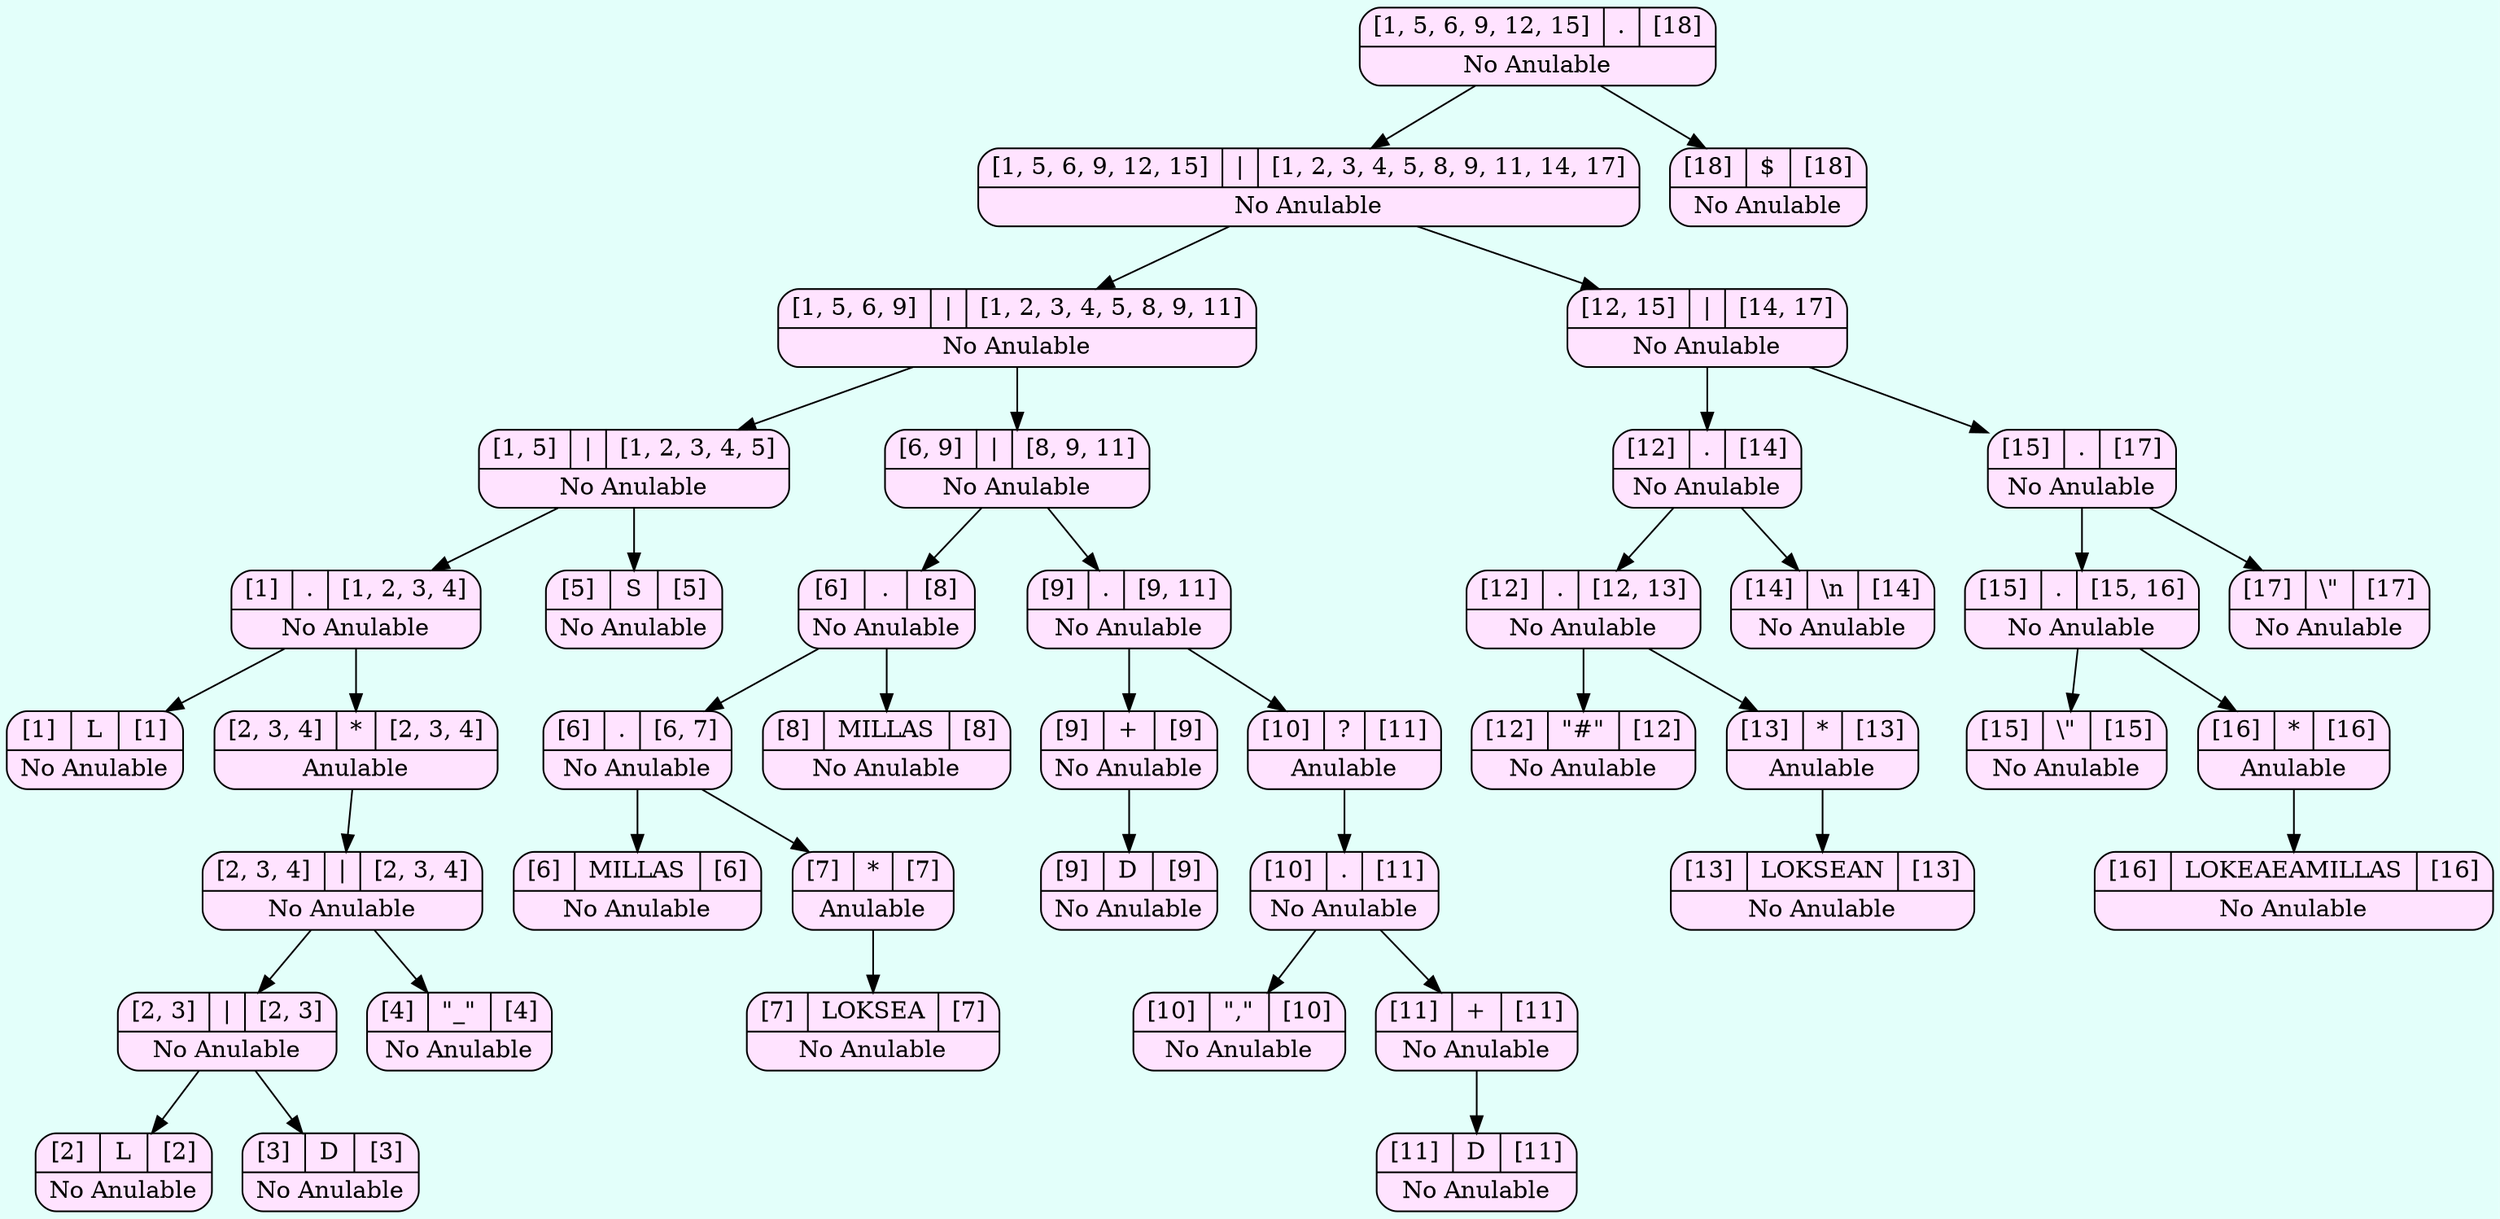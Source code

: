 digraph structs {
  bgcolor = "#E3FFFA"
   node [shape=Mrecord fillcolor="#FFE3FF" style =filled];
    struct690631499    [label="{{[1, 5, 6, 9, 12, 15]|<here>.|[18]}|No Anulable}"];
    struct690631499-> struct1401339950
    struct1401339950    [label="{{[1, 5, 6, 9, 12, 15]|<here>\||[1, 2, 3, 4, 5, 8, 9, 11, 14, 17]}|No Anulable}"];
    struct1401339950-> struct1786999538
    struct1786999538    [label="{{[1, 5, 6, 9]|<here>\||[1, 2, 3, 4, 5, 8, 9, 11]}|No Anulable}"];
    struct1786999538-> struct126320354
    struct126320354    [label="{{[1, 5]|<here>\||[1, 2, 3, 4, 5]}|No Anulable}"];
    struct126320354-> struct2144318770
    struct2144318770    [label="{{[1]|<here>.|[1, 2, 3, 4]}|No Anulable}"];
    struct2144318770-> struct447581525
    struct447581525    [label="{{[1]|<here>L|[1]}|No Anulable}"];
    struct2144318770-> struct1799907344
    struct1799907344    [label="{{[2, 3, 4]|<here>*|[2, 3, 4]}|Anulable}"];
    struct1799907344-> struct1468300277
    struct1468300277    [label="{{[2, 3, 4]|<here>\||[2, 3, 4]}|No Anulable}"];
    struct1468300277-> struct1440752146
    struct1440752146    [label="{{[2, 3]|<here>\||[2, 3]}|No Anulable}"];
    struct1440752146-> struct600955614
    struct600955614    [label="{{[2]|<here>L|[2]}|No Anulable}"];
    struct1440752146-> struct200359516
    struct200359516    [label="{{[3]|<here>D|[3]}|No Anulable}"];
    struct1468300277-> struct2136913668
    struct2136913668    [label="{{[4]|<here>\"_\"|[4]}|No Anulable}"];
    struct126320354-> struct729475663
    struct729475663    [label="{{[5]|<here>S|[5]}|No Anulable}"];
    struct1786999538-> struct114344660
    struct114344660    [label="{{[6, 9]|<here>\||[8, 9, 11]}|No Anulable}"];
    struct114344660-> struct72421260
    struct72421260    [label="{{[6]|<here>.|[8]}|No Anulable}"];
    struct72421260-> struct247299733
    struct247299733    [label="{{[6]|<here>.|[6, 7]}|No Anulable}"];
    struct247299733-> struct1919534495
    struct1919534495    [label="{{[6]|<here>MILLAS|[6]}|No Anulable}"];
    struct247299733-> struct1924104036
    struct1924104036    [label="{{[7]|<here>*|[7]}|Anulable}"];
    struct1924104036-> struct2114855890
    struct2114855890    [label="{{[7]|<here>LOKSEA|[7]}|No Anulable}"];
    struct72421260-> struct463647568
    struct463647568    [label="{{[8]|<here>MILLAS|[8]}|No Anulable}"];
    struct114344660-> struct660330630
    struct660330630    [label="{{[9]|<here>.|[9, 11]}|No Anulable}"];
    struct660330630-> struct780588886
    struct780588886    [label="{{[9]|<here>+|[9]}|No Anulable}"];
    struct780588886-> struct563700199
    struct563700199    [label="{{[9]|<here>D|[9]}|No Anulable}"];
    struct660330630-> struct791641783
    struct791641783    [label="{{[10]|<here>?|[11]}|Anulable}"];
    struct791641783-> struct1447627836
    struct1447627836    [label="{{[10]|<here>.|[11]}|No Anulable}"];
    struct1447627836-> struct1324174788
    struct1324174788    [label="{{[10]|<here>\",\"|[10]}|No Anulable}"];
    struct1447627836-> struct605129639
    struct605129639    [label="{{[11]|<here>+|[11]}|No Anulable}"];
    struct605129639-> struct1889506132
    struct1889506132    [label="{{[11]|<here>D|[11]}|No Anulable}"];
    struct1401339950-> struct1848203671
    struct1848203671    [label="{{[12, 15]|<here>\||[14, 17]}|No Anulable}"];
    struct1848203671-> struct1250863867
    struct1250863867    [label="{{[12]|<here>.|[14]}|No Anulable}"];
    struct1250863867-> struct1651133630
    struct1651133630    [label="{{[12]|<here>.|[12, 13]}|No Anulable}"];
    struct1651133630-> struct1860400788
    struct1860400788    [label="{{[12]|<here>\"#\"|[12]}|No Anulable}"];
    struct1651133630-> struct1252159294
    struct1252159294    [label="{{[13]|<here>*|[13]}|Anulable}"];
    struct1252159294-> struct1975832035
    struct1975832035    [label="{{[13]|<here>LOKSEAN|[13]}|No Anulable}"];
    struct1250863867-> struct1174102105
    struct1174102105    [label="{{[14]|<here>\\n|[14]}|No Anulable}"];
    struct1848203671-> struct811202980
    struct811202980    [label="{{[15]|<here>.|[17]}|No Anulable}"];
    struct811202980-> struct1776007950
    struct1776007950    [label="{{[15]|<here>.|[15, 16]}|No Anulable}"];
    struct1776007950-> struct983812099
    struct983812099    [label="{{[15]|<here>\\\"|[15]}|No Anulable}"];
    struct1776007950-> struct608472742
    struct608472742    [label="{{[16]|<here>*|[16]}|Anulable}"];
    struct608472742-> struct1529861971
    struct1529861971    [label="{{[16]|<here>LOKEAEAMILLAS|[16]}|No Anulable}"];
    struct811202980-> struct1872237811
    struct1872237811    [label="{{[17]|<here>\\\"|[17]}|No Anulable}"];
    struct690631499-> struct1272920787
    struct1272920787    [label="{{[18]|<here>$|[18]}|No Anulable}"];

}